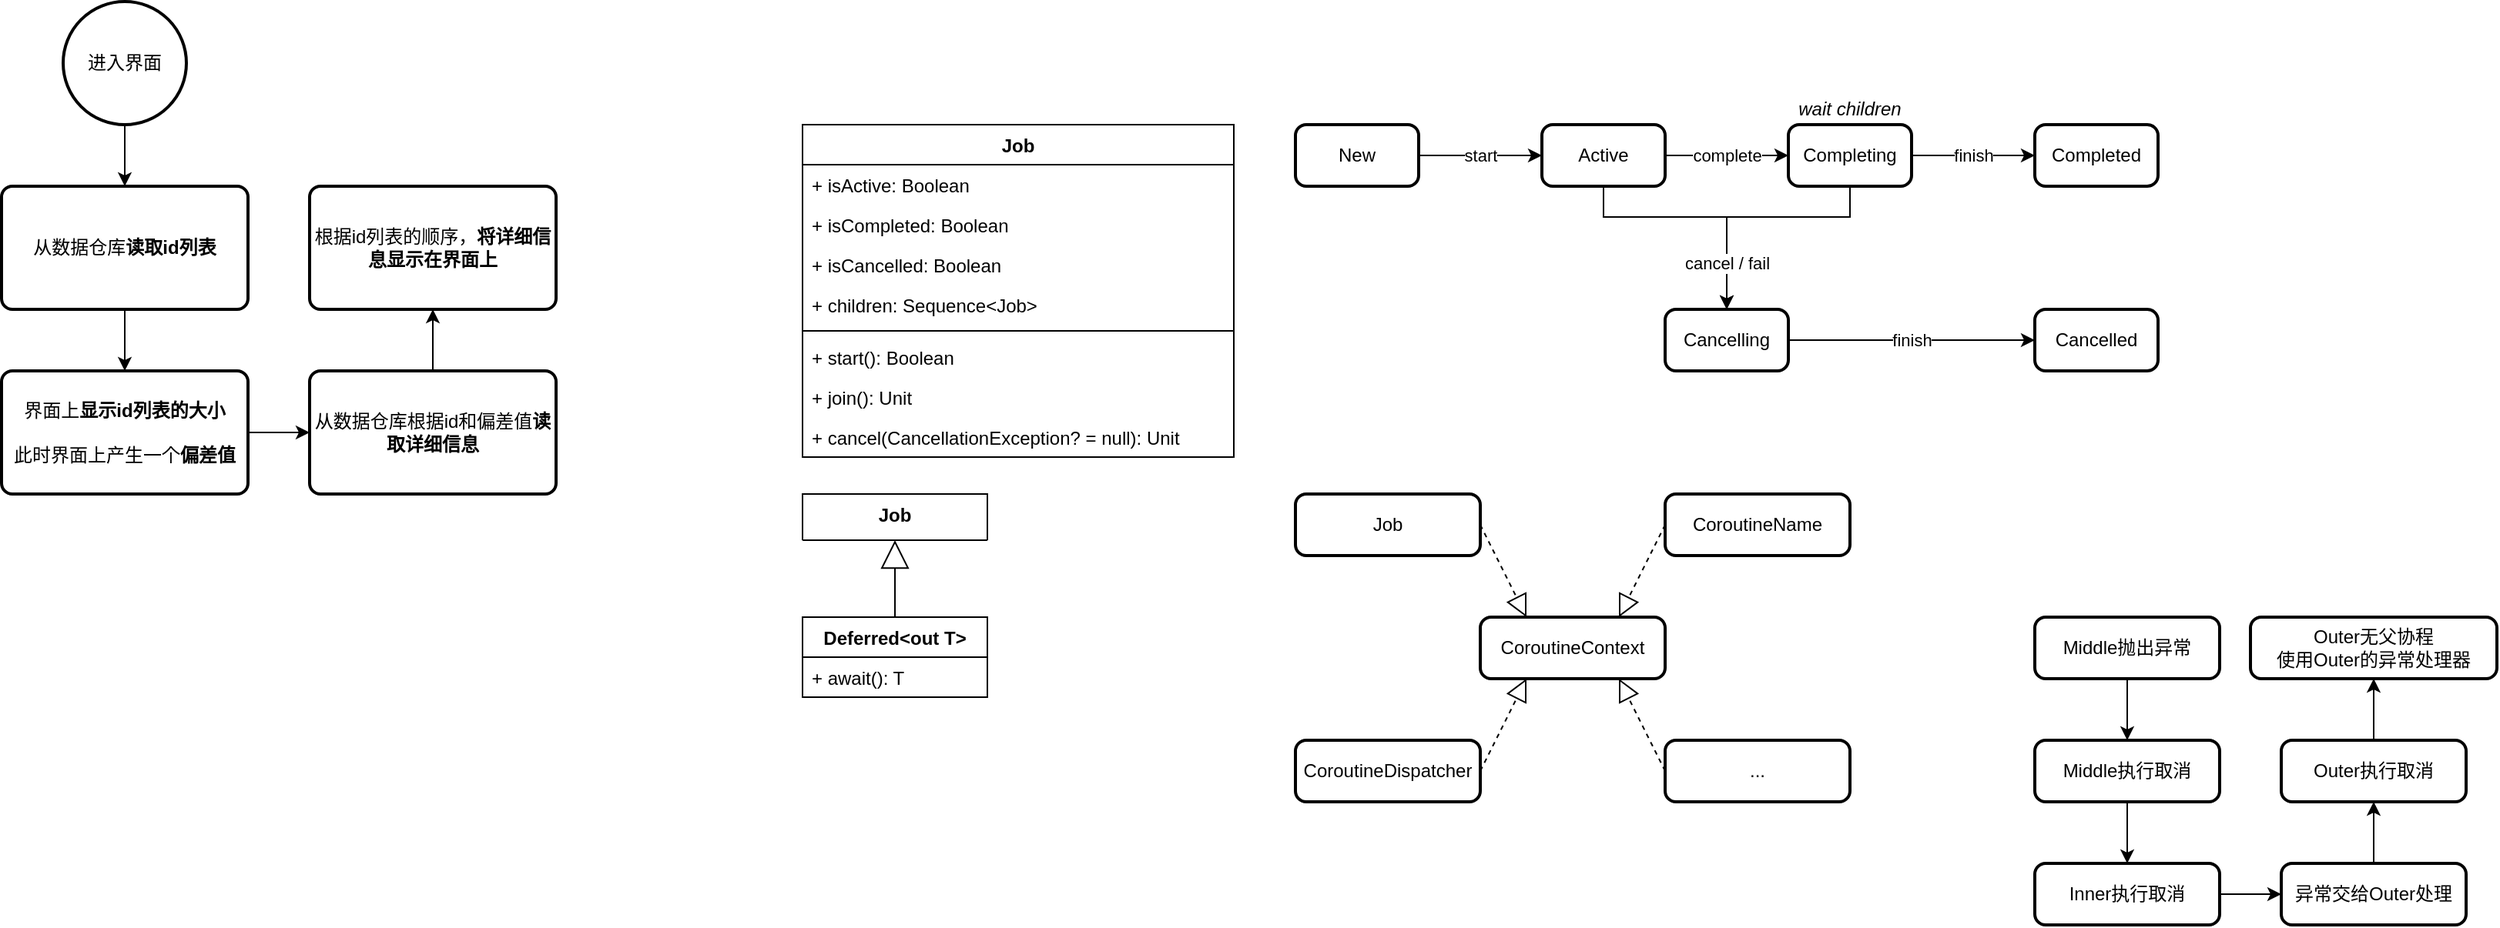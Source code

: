 <mxfile version="10.8.8" type="github"><diagram id="-JUbgSajmyqK5k3XvgUj" name="Page-1"><mxGraphModel dx="1634" dy="715" grid="1" gridSize="10" guides="1" tooltips="1" connect="1" arrows="1" fold="1" page="1" pageScale="1" pageWidth="2339" pageHeight="3300" math="0" shadow="0"><root><mxCell id="0"/><mxCell id="1" parent="0"/><mxCell id="3EUGDhpmOsvg5VOqVz-Z-5" value="" style="edgeStyle=orthogonalEdgeStyle;rounded=0;orthogonalLoop=1;jettySize=auto;html=1;" edge="1" parent="1" source="3EUGDhpmOsvg5VOqVz-Z-1" target="3EUGDhpmOsvg5VOqVz-Z-4"><mxGeometry relative="1" as="geometry"/></mxCell><mxCell id="3EUGDhpmOsvg5VOqVz-Z-1" value="从数据仓库&lt;b&gt;读取id列表&lt;/b&gt;" style="rounded=1;whiteSpace=wrap;html=1;absoluteArcSize=1;arcSize=14;strokeWidth=2;fillColor=none;" vertex="1" parent="1"><mxGeometry x="200" y="200" width="160" height="80" as="geometry"/></mxCell><mxCell id="3EUGDhpmOsvg5VOqVz-Z-3" value="" style="edgeStyle=orthogonalEdgeStyle;rounded=0;orthogonalLoop=1;jettySize=auto;html=1;" edge="1" parent="1" source="3EUGDhpmOsvg5VOqVz-Z-2" target="3EUGDhpmOsvg5VOqVz-Z-1"><mxGeometry relative="1" as="geometry"/></mxCell><mxCell id="3EUGDhpmOsvg5VOqVz-Z-2" value="进入界面" style="strokeWidth=2;html=1;shape=mxgraph.flowchart.start_2;whiteSpace=wrap;fillColor=none;" vertex="1" parent="1"><mxGeometry x="240" y="80" width="80" height="80" as="geometry"/></mxCell><mxCell id="3EUGDhpmOsvg5VOqVz-Z-7" value="" style="edgeStyle=orthogonalEdgeStyle;rounded=0;orthogonalLoop=1;jettySize=auto;html=1;" edge="1" parent="1" source="3EUGDhpmOsvg5VOqVz-Z-4" target="3EUGDhpmOsvg5VOqVz-Z-6"><mxGeometry relative="1" as="geometry"/></mxCell><mxCell id="3EUGDhpmOsvg5VOqVz-Z-4" value="界面上&lt;b&gt;显示id列表的大小&lt;/b&gt;&lt;br&gt;&lt;br&gt;此时界面上产生一个&lt;b&gt;偏差值&lt;/b&gt;&lt;br&gt;" style="rounded=1;whiteSpace=wrap;html=1;absoluteArcSize=1;arcSize=14;strokeWidth=2;fillColor=none;" vertex="1" parent="1"><mxGeometry x="200" y="320" width="160" height="80" as="geometry"/></mxCell><mxCell id="3EUGDhpmOsvg5VOqVz-Z-9" value="" style="edgeStyle=orthogonalEdgeStyle;rounded=0;orthogonalLoop=1;jettySize=auto;html=1;" edge="1" parent="1" source="3EUGDhpmOsvg5VOqVz-Z-6" target="3EUGDhpmOsvg5VOqVz-Z-8"><mxGeometry relative="1" as="geometry"/></mxCell><mxCell id="3EUGDhpmOsvg5VOqVz-Z-6" value="从数据仓库根据id和偏差值&lt;b&gt;读取详细信息&lt;/b&gt;&lt;br&gt;" style="rounded=1;whiteSpace=wrap;html=1;absoluteArcSize=1;arcSize=14;strokeWidth=2;fillColor=none;" vertex="1" parent="1"><mxGeometry x="400" y="320" width="160" height="80" as="geometry"/></mxCell><mxCell id="3EUGDhpmOsvg5VOqVz-Z-8" value="根据id列表的顺序，&lt;b&gt;将详细信息显示在界面上&lt;/b&gt;" style="rounded=1;whiteSpace=wrap;html=1;absoluteArcSize=1;arcSize=14;strokeWidth=2;fillColor=none;" vertex="1" parent="1"><mxGeometry x="400" y="200" width="160" height="80" as="geometry"/></mxCell><mxCell id="3EUGDhpmOsvg5VOqVz-Z-10" value="Job" style="swimlane;fontStyle=1;align=center;verticalAlign=top;childLayout=stackLayout;horizontal=1;startSize=26;horizontalStack=0;resizeParent=1;resizeParentMax=0;resizeLast=0;collapsible=1;marginBottom=0;fillColor=none;" vertex="1" parent="1"><mxGeometry x="720" y="160" width="280" height="216" as="geometry"/></mxCell><mxCell id="3EUGDhpmOsvg5VOqVz-Z-11" value="+ isActive: Boolean" style="text;strokeColor=none;fillColor=none;align=left;verticalAlign=top;spacingLeft=4;spacingRight=4;overflow=hidden;rotatable=0;points=[[0,0.5],[1,0.5]];portConstraint=eastwest;" vertex="1" parent="3EUGDhpmOsvg5VOqVz-Z-10"><mxGeometry y="26" width="280" height="26" as="geometry"/></mxCell><mxCell id="3EUGDhpmOsvg5VOqVz-Z-16" value="+ isCompleted: Boolean" style="text;strokeColor=none;fillColor=none;align=left;verticalAlign=top;spacingLeft=4;spacingRight=4;overflow=hidden;rotatable=0;points=[[0,0.5],[1,0.5]];portConstraint=eastwest;" vertex="1" parent="3EUGDhpmOsvg5VOqVz-Z-10"><mxGeometry y="52" width="280" height="26" as="geometry"/></mxCell><mxCell id="3EUGDhpmOsvg5VOqVz-Z-14" value="+ isCancelled: Boolean" style="text;strokeColor=none;fillColor=none;align=left;verticalAlign=top;spacingLeft=4;spacingRight=4;overflow=hidden;rotatable=0;points=[[0,0.5],[1,0.5]];portConstraint=eastwest;" vertex="1" parent="3EUGDhpmOsvg5VOqVz-Z-10"><mxGeometry y="78" width="280" height="26" as="geometry"/></mxCell><mxCell id="3EUGDhpmOsvg5VOqVz-Z-17" value="+ children: Sequence&lt;Job&gt;" style="text;strokeColor=none;fillColor=none;align=left;verticalAlign=top;spacingLeft=4;spacingRight=4;overflow=hidden;rotatable=0;points=[[0,0.5],[1,0.5]];portConstraint=eastwest;" vertex="1" parent="3EUGDhpmOsvg5VOqVz-Z-10"><mxGeometry y="104" width="280" height="26" as="geometry"/></mxCell><mxCell id="3EUGDhpmOsvg5VOqVz-Z-12" value="" style="line;strokeWidth=1;fillColor=none;align=left;verticalAlign=middle;spacingTop=-1;spacingLeft=3;spacingRight=3;rotatable=0;labelPosition=right;points=[];portConstraint=eastwest;" vertex="1" parent="3EUGDhpmOsvg5VOqVz-Z-10"><mxGeometry y="130" width="280" height="8" as="geometry"/></mxCell><mxCell id="3EUGDhpmOsvg5VOqVz-Z-15" value="+ start(): Boolean" style="text;strokeColor=none;fillColor=none;align=left;verticalAlign=top;spacingLeft=4;spacingRight=4;overflow=hidden;rotatable=0;points=[[0,0.5],[1,0.5]];portConstraint=eastwest;" vertex="1" parent="3EUGDhpmOsvg5VOqVz-Z-10"><mxGeometry y="138" width="280" height="26" as="geometry"/></mxCell><mxCell id="3EUGDhpmOsvg5VOqVz-Z-18" value="+ join(): Unit" style="text;strokeColor=none;fillColor=none;align=left;verticalAlign=top;spacingLeft=4;spacingRight=4;overflow=hidden;rotatable=0;points=[[0,0.5],[1,0.5]];portConstraint=eastwest;" vertex="1" parent="3EUGDhpmOsvg5VOqVz-Z-10"><mxGeometry y="164" width="280" height="26" as="geometry"/></mxCell><mxCell id="3EUGDhpmOsvg5VOqVz-Z-13" value="+ cancel(CancellationException? = null): Unit" style="text;strokeColor=none;fillColor=none;align=left;verticalAlign=top;spacingLeft=4;spacingRight=4;overflow=hidden;rotatable=0;points=[[0,0.5],[1,0.5]];portConstraint=eastwest;" vertex="1" parent="3EUGDhpmOsvg5VOqVz-Z-10"><mxGeometry y="190" width="280" height="26" as="geometry"/></mxCell><mxCell id="3EUGDhpmOsvg5VOqVz-Z-22" value="start" style="edgeStyle=orthogonalEdgeStyle;rounded=0;orthogonalLoop=1;jettySize=auto;html=1;" edge="1" parent="1" source="3EUGDhpmOsvg5VOqVz-Z-20" target="3EUGDhpmOsvg5VOqVz-Z-21"><mxGeometry relative="1" as="geometry"/></mxCell><mxCell id="3EUGDhpmOsvg5VOqVz-Z-20" value="New&lt;br&gt;" style="rounded=1;whiteSpace=wrap;html=1;absoluteArcSize=1;arcSize=14;strokeWidth=2;fillColor=none;" vertex="1" parent="1"><mxGeometry x="1040" y="160" width="80" height="40" as="geometry"/></mxCell><mxCell id="3EUGDhpmOsvg5VOqVz-Z-24" value="complete" style="edgeStyle=orthogonalEdgeStyle;rounded=0;orthogonalLoop=1;jettySize=auto;html=1;" edge="1" parent="1" source="3EUGDhpmOsvg5VOqVz-Z-21" target="3EUGDhpmOsvg5VOqVz-Z-23"><mxGeometry relative="1" as="geometry"/></mxCell><mxCell id="3EUGDhpmOsvg5VOqVz-Z-29" style="edgeStyle=orthogonalEdgeStyle;rounded=0;orthogonalLoop=1;jettySize=auto;html=1;exitX=0.5;exitY=1;exitDx=0;exitDy=0;" edge="1" parent="1" source="3EUGDhpmOsvg5VOqVz-Z-21" target="3EUGDhpmOsvg5VOqVz-Z-28"><mxGeometry relative="1" as="geometry"><Array as="points"><mxPoint x="1240" y="220"/><mxPoint x="1320" y="220"/></Array></mxGeometry></mxCell><mxCell id="3EUGDhpmOsvg5VOqVz-Z-21" value="Active&lt;br&gt;" style="rounded=1;whiteSpace=wrap;html=1;absoluteArcSize=1;arcSize=14;strokeWidth=2;fillColor=none;" vertex="1" parent="1"><mxGeometry x="1200" y="160" width="80" height="40" as="geometry"/></mxCell><mxCell id="3EUGDhpmOsvg5VOqVz-Z-26" value="finish" style="edgeStyle=orthogonalEdgeStyle;rounded=0;orthogonalLoop=1;jettySize=auto;html=1;" edge="1" parent="1" source="3EUGDhpmOsvg5VOqVz-Z-23" target="3EUGDhpmOsvg5VOqVz-Z-25"><mxGeometry relative="1" as="geometry"/></mxCell><mxCell id="3EUGDhpmOsvg5VOqVz-Z-30" value="cancel / fail" style="edgeStyle=orthogonalEdgeStyle;rounded=0;orthogonalLoop=1;jettySize=auto;html=1;exitX=0.5;exitY=1;exitDx=0;exitDy=0;" edge="1" parent="1" source="3EUGDhpmOsvg5VOqVz-Z-23" target="3EUGDhpmOsvg5VOqVz-Z-28"><mxGeometry x="0.625" relative="1" as="geometry"><Array as="points"><mxPoint x="1400" y="220"/><mxPoint x="1320" y="220"/></Array><mxPoint as="offset"/></mxGeometry></mxCell><mxCell id="3EUGDhpmOsvg5VOqVz-Z-23" value="Completing&lt;br&gt;" style="rounded=1;whiteSpace=wrap;html=1;absoluteArcSize=1;arcSize=14;strokeWidth=2;fillColor=none;" vertex="1" parent="1"><mxGeometry x="1360" y="160" width="80" height="40" as="geometry"/></mxCell><mxCell id="3EUGDhpmOsvg5VOqVz-Z-25" value="Completed&lt;br&gt;" style="rounded=1;whiteSpace=wrap;html=1;absoluteArcSize=1;arcSize=14;strokeWidth=2;fillColor=none;" vertex="1" parent="1"><mxGeometry x="1520" y="160" width="80" height="40" as="geometry"/></mxCell><mxCell id="3EUGDhpmOsvg5VOqVz-Z-27" value="&lt;i&gt;wait children&lt;/i&gt;" style="text;html=1;strokeColor=none;fillColor=none;align=center;verticalAlign=middle;whiteSpace=wrap;rounded=0;" vertex="1" parent="1"><mxGeometry x="1360" y="140" width="80" height="20" as="geometry"/></mxCell><mxCell id="3EUGDhpmOsvg5VOqVz-Z-33" value="finish" style="edgeStyle=orthogonalEdgeStyle;rounded=0;orthogonalLoop=1;jettySize=auto;html=1;" edge="1" parent="1" source="3EUGDhpmOsvg5VOqVz-Z-28" target="3EUGDhpmOsvg5VOqVz-Z-31"><mxGeometry relative="1" as="geometry"><mxPoint x="1440" y="300" as="targetPoint"/></mxGeometry></mxCell><mxCell id="3EUGDhpmOsvg5VOqVz-Z-28" value="Cancelling&lt;br&gt;" style="rounded=1;whiteSpace=wrap;html=1;absoluteArcSize=1;arcSize=14;strokeWidth=2;fillColor=none;" vertex="1" parent="1"><mxGeometry x="1280" y="280" width="80" height="40" as="geometry"/></mxCell><mxCell id="3EUGDhpmOsvg5VOqVz-Z-31" value="Cancelled&lt;br&gt;" style="rounded=1;whiteSpace=wrap;html=1;absoluteArcSize=1;arcSize=14;strokeWidth=2;fillColor=none;" vertex="1" parent="1"><mxGeometry x="1520" y="280" width="80" height="40" as="geometry"/></mxCell><mxCell id="3EUGDhpmOsvg5VOqVz-Z-46" value="Job" style="swimlane;fontStyle=1;align=center;verticalAlign=top;childLayout=stackLayout;horizontal=1;startSize=30;horizontalStack=0;resizeParent=1;resizeParentMax=0;resizeLast=0;collapsible=1;marginBottom=0;fillColor=none;" vertex="1" parent="1"><mxGeometry x="720" y="400" width="120" height="30" as="geometry"/></mxCell><mxCell id="3EUGDhpmOsvg5VOqVz-Z-55" value="Deferred&lt;out T&gt;" style="swimlane;fontStyle=1;align=center;verticalAlign=top;childLayout=stackLayout;horizontal=1;startSize=26;horizontalStack=0;resizeParent=1;resizeParentMax=0;resizeLast=0;collapsible=1;marginBottom=0;fillColor=none;" vertex="1" parent="1"><mxGeometry x="720" y="480" width="120" height="52" as="geometry"/></mxCell><mxCell id="3EUGDhpmOsvg5VOqVz-Z-63" value="+ await(): T" style="text;strokeColor=none;fillColor=none;align=left;verticalAlign=top;spacingLeft=4;spacingRight=4;overflow=hidden;rotatable=0;points=[[0,0.5],[1,0.5]];portConstraint=eastwest;" vertex="1" parent="3EUGDhpmOsvg5VOqVz-Z-55"><mxGeometry y="26" width="120" height="26" as="geometry"/></mxCell><mxCell id="3EUGDhpmOsvg5VOqVz-Z-65" value="" style="endArrow=block;endSize=16;endFill=0;html=1;" edge="1" parent="1" source="3EUGDhpmOsvg5VOqVz-Z-55" target="3EUGDhpmOsvg5VOqVz-Z-46"><mxGeometry width="160" relative="1" as="geometry"><mxPoint x="500" y="510" as="sourcePoint"/><mxPoint x="660" y="510" as="targetPoint"/></mxGeometry></mxCell><mxCell id="3EUGDhpmOsvg5VOqVz-Z-66" value="CoroutineContext&lt;br&gt;" style="rounded=1;whiteSpace=wrap;html=1;absoluteArcSize=1;arcSize=14;strokeWidth=2;fillColor=none;" vertex="1" parent="1"><mxGeometry x="1160" y="480" width="120" height="40" as="geometry"/></mxCell><mxCell id="3EUGDhpmOsvg5VOqVz-Z-67" value="Job&lt;br&gt;" style="rounded=1;whiteSpace=wrap;html=1;absoluteArcSize=1;arcSize=14;strokeWidth=2;fillColor=none;" vertex="1" parent="1"><mxGeometry x="1040" y="400" width="120" height="40" as="geometry"/></mxCell><mxCell id="3EUGDhpmOsvg5VOqVz-Z-69" value="CoroutineName" style="rounded=1;whiteSpace=wrap;html=1;absoluteArcSize=1;arcSize=14;strokeWidth=2;fillColor=none;" vertex="1" parent="1"><mxGeometry x="1280" y="400" width="120" height="40" as="geometry"/></mxCell><mxCell id="3EUGDhpmOsvg5VOqVz-Z-70" value="CoroutineDispatcher&lt;br&gt;" style="rounded=1;whiteSpace=wrap;html=1;absoluteArcSize=1;arcSize=14;strokeWidth=2;fillColor=none;" vertex="1" parent="1"><mxGeometry x="1040" y="560" width="120" height="40" as="geometry"/></mxCell><mxCell id="3EUGDhpmOsvg5VOqVz-Z-73" value="...&lt;br&gt;" style="rounded=1;whiteSpace=wrap;html=1;absoluteArcSize=1;arcSize=14;strokeWidth=2;fillColor=none;" vertex="1" parent="1"><mxGeometry x="1280" y="560" width="120" height="40" as="geometry"/></mxCell><mxCell id="3EUGDhpmOsvg5VOqVz-Z-75" value="" style="endArrow=block;dashed=1;endFill=0;endSize=12;html=1;exitX=1;exitY=0.5;exitDx=0;exitDy=0;entryX=0.25;entryY=0;entryDx=0;entryDy=0;" edge="1" parent="1" source="3EUGDhpmOsvg5VOqVz-Z-67" target="3EUGDhpmOsvg5VOqVz-Z-66"><mxGeometry width="160" relative="1" as="geometry"><mxPoint x="950" y="480" as="sourcePoint"/><mxPoint x="1110" y="480" as="targetPoint"/></mxGeometry></mxCell><mxCell id="3EUGDhpmOsvg5VOqVz-Z-76" value="" style="endArrow=block;dashed=1;endFill=0;endSize=12;html=1;exitX=0;exitY=0.5;exitDx=0;exitDy=0;entryX=0.75;entryY=0;entryDx=0;entryDy=0;" edge="1" parent="1" source="3EUGDhpmOsvg5VOqVz-Z-69" target="3EUGDhpmOsvg5VOqVz-Z-66"><mxGeometry width="160" relative="1" as="geometry"><mxPoint x="950" y="480" as="sourcePoint"/><mxPoint x="1110" y="480" as="targetPoint"/></mxGeometry></mxCell><mxCell id="3EUGDhpmOsvg5VOqVz-Z-77" value="" style="endArrow=block;dashed=1;endFill=0;endSize=12;html=1;exitX=0;exitY=0.5;exitDx=0;exitDy=0;entryX=0.75;entryY=1;entryDx=0;entryDy=0;" edge="1" parent="1" source="3EUGDhpmOsvg5VOqVz-Z-73" target="3EUGDhpmOsvg5VOqVz-Z-66"><mxGeometry width="160" relative="1" as="geometry"><mxPoint x="950" y="480" as="sourcePoint"/><mxPoint x="1110" y="480" as="targetPoint"/></mxGeometry></mxCell><mxCell id="3EUGDhpmOsvg5VOqVz-Z-78" value="" style="endArrow=block;dashed=1;endFill=0;endSize=12;html=1;exitX=1;exitY=0.5;exitDx=0;exitDy=0;entryX=0.25;entryY=1;entryDx=0;entryDy=0;" edge="1" parent="1" source="3EUGDhpmOsvg5VOqVz-Z-70" target="3EUGDhpmOsvg5VOqVz-Z-66"><mxGeometry width="160" relative="1" as="geometry"><mxPoint x="950" y="480" as="sourcePoint"/><mxPoint x="1110" y="480" as="targetPoint"/></mxGeometry></mxCell><mxCell id="3EUGDhpmOsvg5VOqVz-Z-81" value="" style="edgeStyle=orthogonalEdgeStyle;rounded=0;orthogonalLoop=1;jettySize=auto;html=1;" edge="1" parent="1" source="3EUGDhpmOsvg5VOqVz-Z-79" target="3EUGDhpmOsvg5VOqVz-Z-80"><mxGeometry relative="1" as="geometry"/></mxCell><mxCell id="3EUGDhpmOsvg5VOqVz-Z-79" value="Middle抛出异常&lt;br&gt;" style="rounded=1;whiteSpace=wrap;html=1;absoluteArcSize=1;arcSize=14;strokeWidth=2;fillColor=none;" vertex="1" parent="1"><mxGeometry x="1520" y="480" width="120" height="40" as="geometry"/></mxCell><mxCell id="3EUGDhpmOsvg5VOqVz-Z-83" value="" style="edgeStyle=orthogonalEdgeStyle;rounded=0;orthogonalLoop=1;jettySize=auto;html=1;" edge="1" parent="1" source="3EUGDhpmOsvg5VOqVz-Z-80" target="3EUGDhpmOsvg5VOqVz-Z-82"><mxGeometry relative="1" as="geometry"/></mxCell><mxCell id="3EUGDhpmOsvg5VOqVz-Z-80" value="Middle执行取消&lt;br&gt;" style="rounded=1;whiteSpace=wrap;html=1;absoluteArcSize=1;arcSize=14;strokeWidth=2;fillColor=none;" vertex="1" parent="1"><mxGeometry x="1520" y="560" width="120" height="40" as="geometry"/></mxCell><mxCell id="3EUGDhpmOsvg5VOqVz-Z-85" value="" style="edgeStyle=orthogonalEdgeStyle;rounded=0;orthogonalLoop=1;jettySize=auto;html=1;" edge="1" parent="1" source="3EUGDhpmOsvg5VOqVz-Z-82" target="3EUGDhpmOsvg5VOqVz-Z-84"><mxGeometry relative="1" as="geometry"/></mxCell><mxCell id="3EUGDhpmOsvg5VOqVz-Z-82" value="Inner执行取消&lt;br&gt;" style="rounded=1;whiteSpace=wrap;html=1;absoluteArcSize=1;arcSize=14;strokeWidth=2;fillColor=none;" vertex="1" parent="1"><mxGeometry x="1520" y="640" width="120" height="40" as="geometry"/></mxCell><mxCell id="3EUGDhpmOsvg5VOqVz-Z-87" value="" style="edgeStyle=orthogonalEdgeStyle;rounded=0;orthogonalLoop=1;jettySize=auto;html=1;" edge="1" parent="1" source="3EUGDhpmOsvg5VOqVz-Z-84" target="3EUGDhpmOsvg5VOqVz-Z-86"><mxGeometry relative="1" as="geometry"/></mxCell><mxCell id="3EUGDhpmOsvg5VOqVz-Z-84" value="异常交给Outer处理&lt;br&gt;" style="rounded=1;whiteSpace=wrap;html=1;absoluteArcSize=1;arcSize=14;strokeWidth=2;fillColor=none;" vertex="1" parent="1"><mxGeometry x="1680" y="640" width="120" height="40" as="geometry"/></mxCell><mxCell id="3EUGDhpmOsvg5VOqVz-Z-89" value="" style="edgeStyle=orthogonalEdgeStyle;rounded=0;orthogonalLoop=1;jettySize=auto;html=1;" edge="1" parent="1" source="3EUGDhpmOsvg5VOqVz-Z-86" target="3EUGDhpmOsvg5VOqVz-Z-88"><mxGeometry relative="1" as="geometry"/></mxCell><mxCell id="3EUGDhpmOsvg5VOqVz-Z-86" value="Outer执行取消&lt;br&gt;" style="rounded=1;whiteSpace=wrap;html=1;absoluteArcSize=1;arcSize=14;strokeWidth=2;fillColor=none;" vertex="1" parent="1"><mxGeometry x="1680" y="560" width="120" height="40" as="geometry"/></mxCell><mxCell id="3EUGDhpmOsvg5VOqVz-Z-88" value="Outer无父协程&lt;br&gt;使用Outer的异常处理器&lt;br&gt;" style="rounded=1;whiteSpace=wrap;html=1;absoluteArcSize=1;arcSize=14;strokeWidth=2;fillColor=none;" vertex="1" parent="1"><mxGeometry x="1660" y="480" width="160" height="40" as="geometry"/></mxCell></root></mxGraphModel></diagram></mxfile>